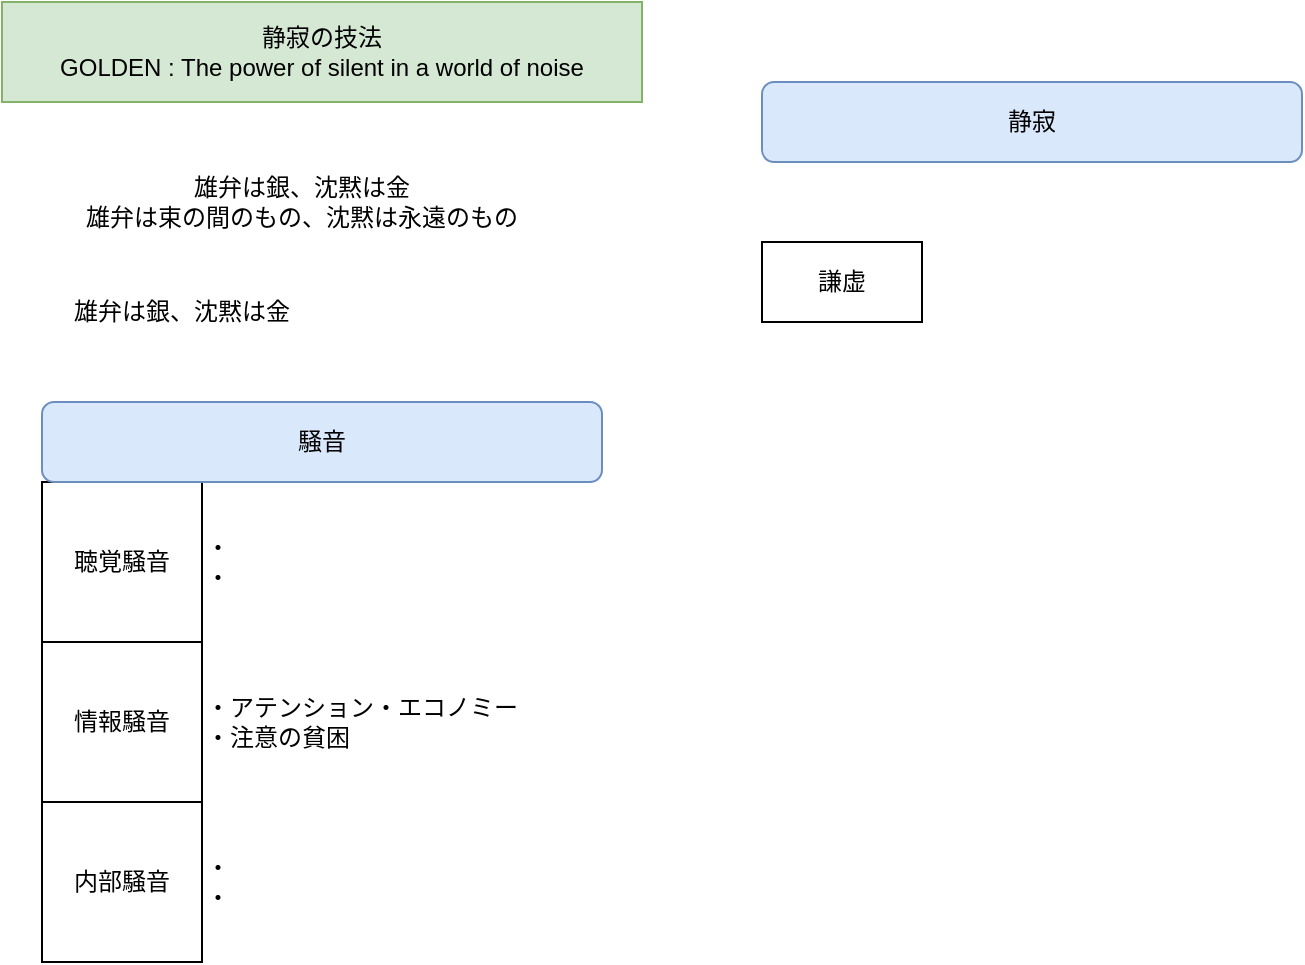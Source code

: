 <mxfile version="26.0.2">
  <diagram name="ページ1" id="Y3TuCsrvk8gNR1hr809_">
    <mxGraphModel dx="1057" dy="988" grid="1" gridSize="10" guides="1" tooltips="1" connect="1" arrows="1" fold="1" page="1" pageScale="1" pageWidth="827" pageHeight="1169" math="0" shadow="0">
      <root>
        <mxCell id="0" />
        <mxCell id="1" parent="0" />
        <mxCell id="vDtdReWLnv9GNX-Si-yO-1" value="静寂の技法&lt;div&gt;GOLDEN : The power of silent in a world of noise&lt;/div&gt;" style="text;html=1;align=center;verticalAlign=middle;whiteSpace=wrap;rounded=0;fillColor=#d5e8d4;strokeColor=#82b366;" vertex="1" parent="1">
          <mxGeometry x="60" y="40" width="320" height="50" as="geometry" />
        </mxCell>
        <mxCell id="vDtdReWLnv9GNX-Si-yO-2" value="雄弁は銀、沈黙は金&lt;div&gt;雄弁は束の間のもの、沈黙は永遠のもの&lt;/div&gt;" style="text;html=1;align=center;verticalAlign=middle;whiteSpace=wrap;rounded=0;" vertex="1" parent="1">
          <mxGeometry x="60" y="120" width="300" height="40" as="geometry" />
        </mxCell>
        <mxCell id="vDtdReWLnv9GNX-Si-yO-3" value="雄弁は銀、沈黙は金" style="text;html=1;align=center;verticalAlign=middle;whiteSpace=wrap;rounded=0;" vertex="1" parent="1">
          <mxGeometry x="60" y="180" width="180" height="30" as="geometry" />
        </mxCell>
        <mxCell id="vDtdReWLnv9GNX-Si-yO-5" value="聴覚騒音" style="rounded=0;whiteSpace=wrap;html=1;" vertex="1" parent="1">
          <mxGeometry x="80" y="280" width="80" height="80" as="geometry" />
        </mxCell>
        <mxCell id="vDtdReWLnv9GNX-Si-yO-6" value="内部騒音" style="rounded=0;whiteSpace=wrap;html=1;" vertex="1" parent="1">
          <mxGeometry x="80" y="440" width="80" height="80" as="geometry" />
        </mxCell>
        <mxCell id="vDtdReWLnv9GNX-Si-yO-9" value="情報騒音" style="rounded=0;whiteSpace=wrap;html=1;" vertex="1" parent="1">
          <mxGeometry x="80" y="360" width="80" height="80" as="geometry" />
        </mxCell>
        <mxCell id="vDtdReWLnv9GNX-Si-yO-10" value="騒音" style="rounded=1;whiteSpace=wrap;html=1;fillColor=#dae8fc;strokeColor=#6c8ebf;" vertex="1" parent="1">
          <mxGeometry x="80" y="240" width="280" height="40" as="geometry" />
        </mxCell>
        <mxCell id="vDtdReWLnv9GNX-Si-yO-12" value="・&lt;div&gt;・&lt;/div&gt;" style="text;html=1;align=left;verticalAlign=middle;whiteSpace=wrap;rounded=0;" vertex="1" parent="1">
          <mxGeometry x="160" y="280" width="200" height="80" as="geometry" />
        </mxCell>
        <mxCell id="vDtdReWLnv9GNX-Si-yO-13" value="・アテンション・エコノミー&lt;div&gt;・注意の貧困&lt;/div&gt;" style="text;html=1;align=left;verticalAlign=middle;whiteSpace=wrap;rounded=0;" vertex="1" parent="1">
          <mxGeometry x="160" y="360" width="200" height="80" as="geometry" />
        </mxCell>
        <mxCell id="vDtdReWLnv9GNX-Si-yO-14" value="・&lt;div&gt;・&lt;/div&gt;" style="text;html=1;align=left;verticalAlign=middle;whiteSpace=wrap;rounded=0;" vertex="1" parent="1">
          <mxGeometry x="160" y="440" width="200" height="80" as="geometry" />
        </mxCell>
        <mxCell id="vDtdReWLnv9GNX-Si-yO-16" value="静寂" style="rounded=1;whiteSpace=wrap;html=1;fillColor=#dae8fc;strokeColor=#6c8ebf;" vertex="1" parent="1">
          <mxGeometry x="440" y="80" width="270" height="40" as="geometry" />
        </mxCell>
        <mxCell id="vDtdReWLnv9GNX-Si-yO-17" value="謙虚" style="rounded=0;whiteSpace=wrap;html=1;" vertex="1" parent="1">
          <mxGeometry x="440" y="160" width="80" height="40" as="geometry" />
        </mxCell>
      </root>
    </mxGraphModel>
  </diagram>
</mxfile>
